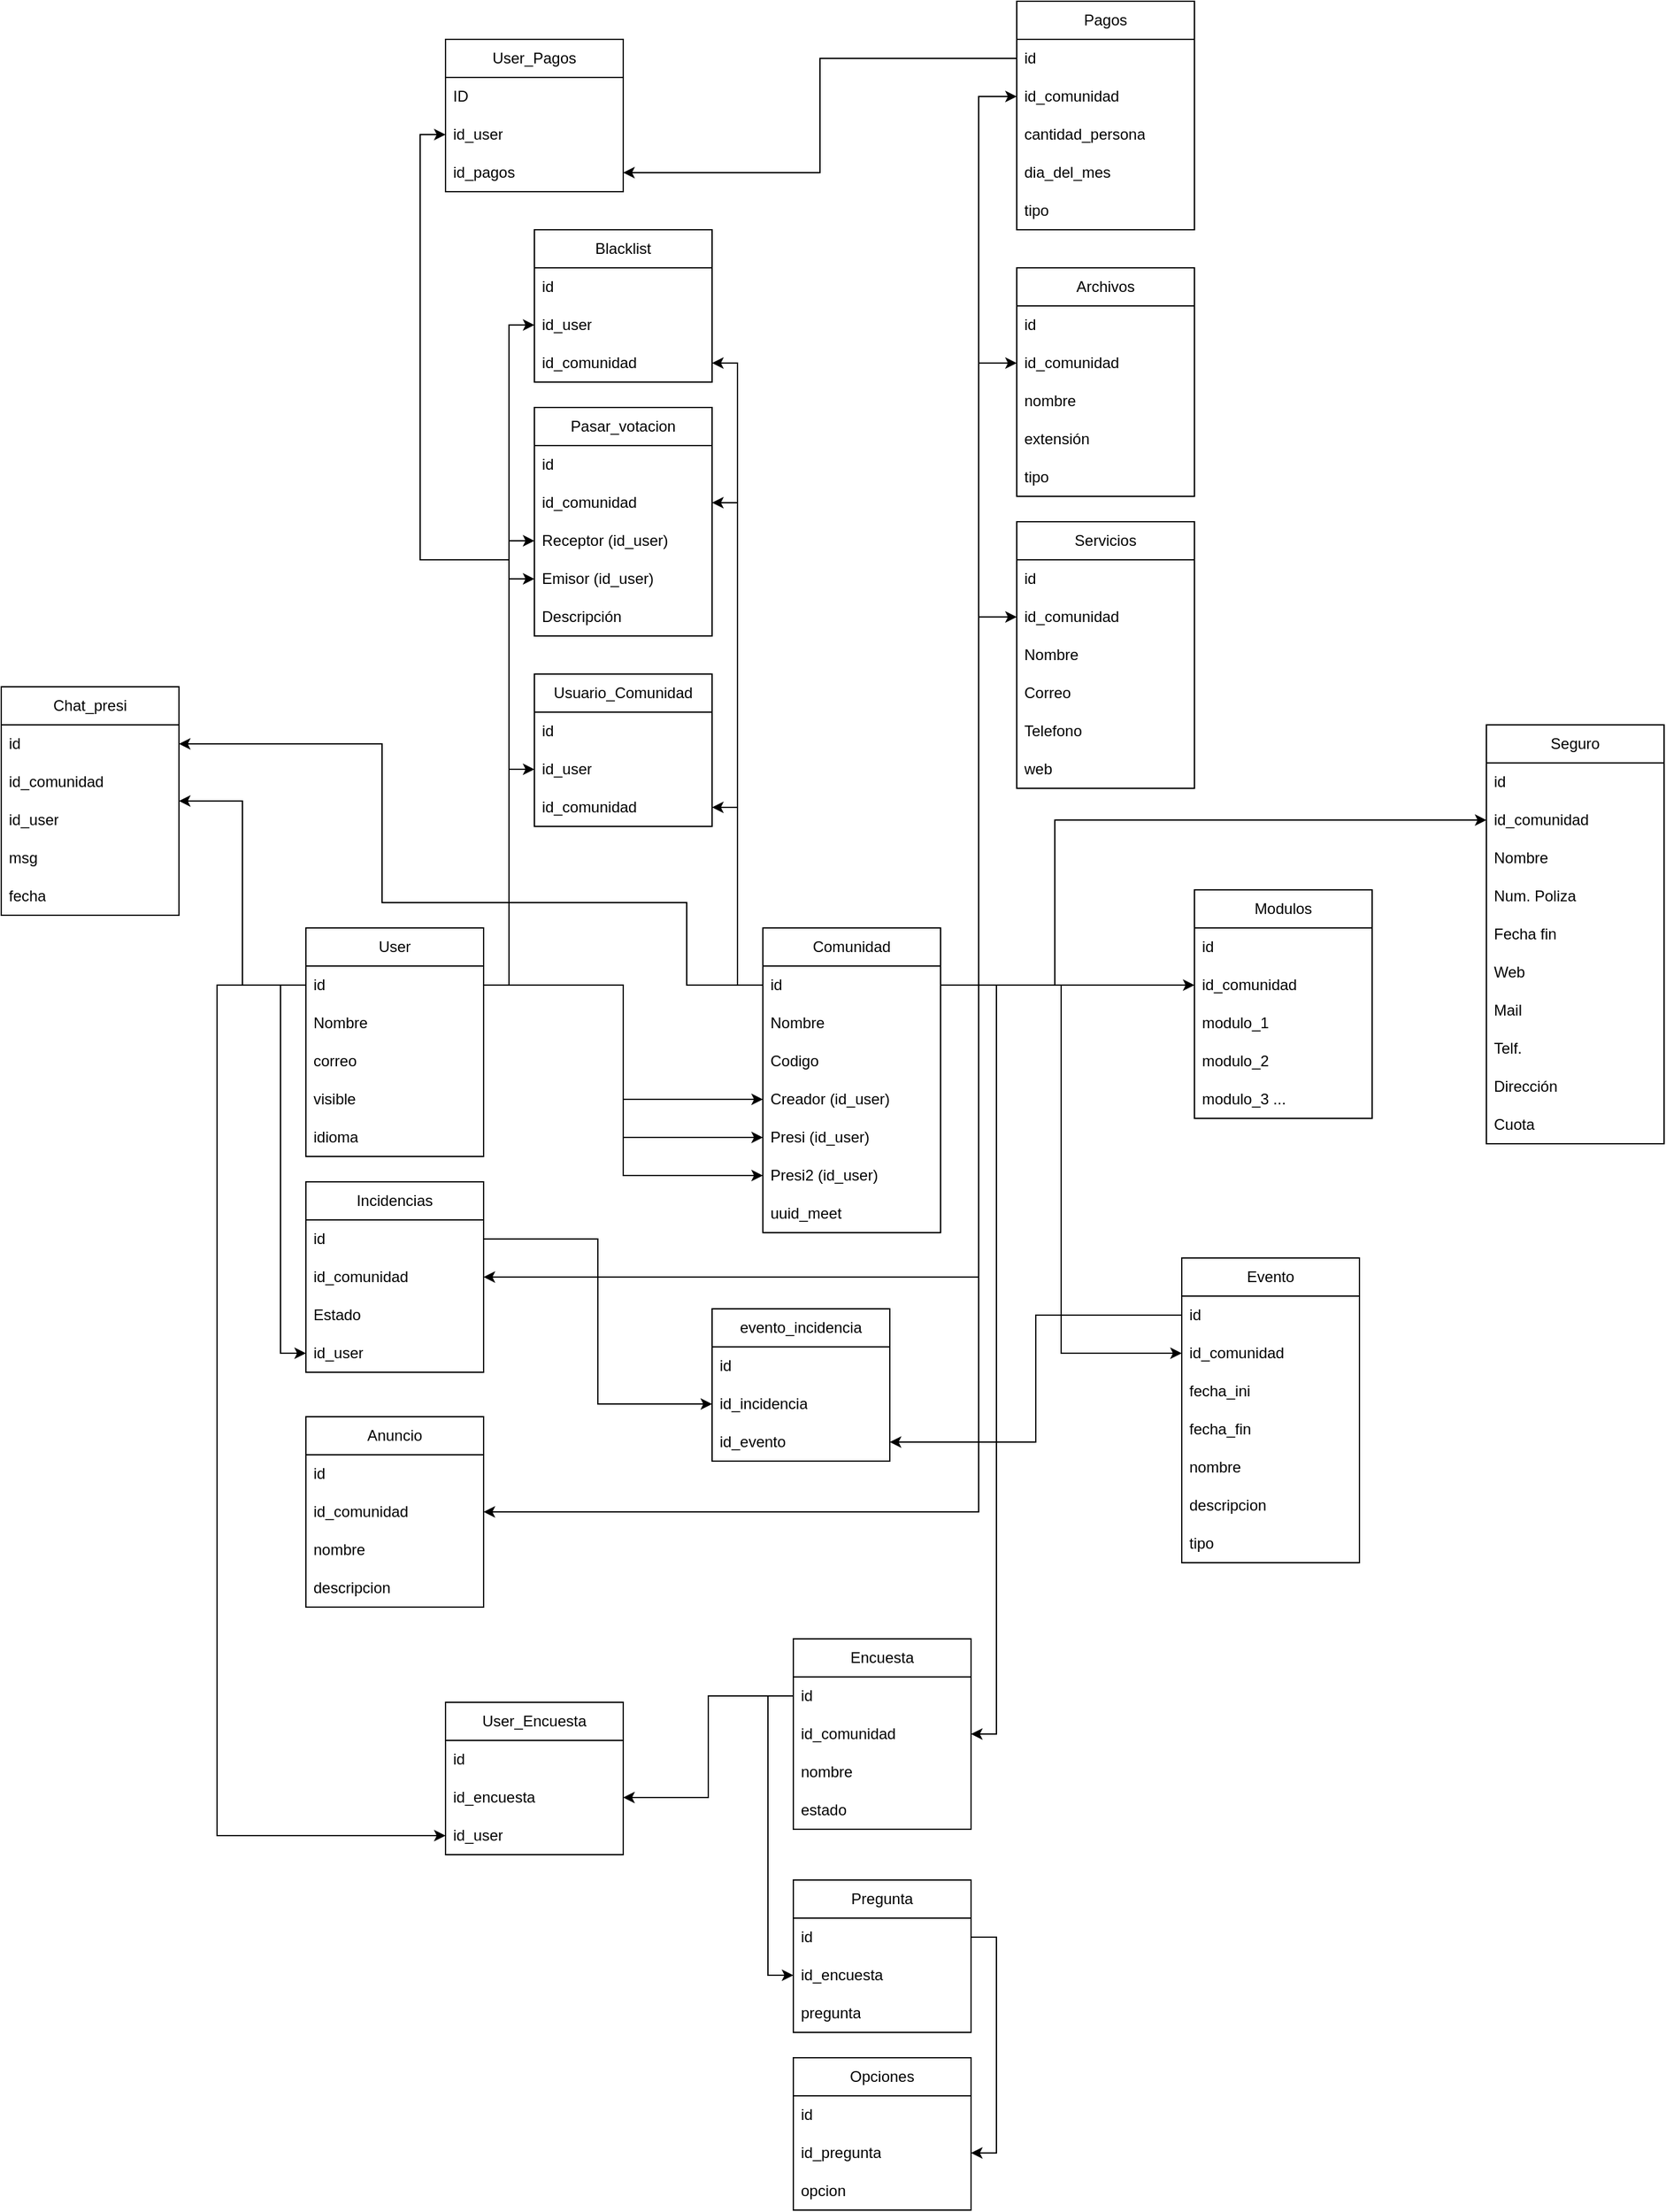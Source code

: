 <mxfile version="21.2.3" type="device">
  <diagram id="C5RBs43oDa-KdzZeNtuy" name="Page-1">
    <mxGraphModel dx="2327" dy="1999" grid="1" gridSize="10" guides="1" tooltips="1" connect="1" arrows="1" fold="1" page="1" pageScale="1" pageWidth="827" pageHeight="1169" math="0" shadow="0">
      <root>
        <mxCell id="WIyWlLk6GJQsqaUBKTNV-0" />
        <mxCell id="WIyWlLk6GJQsqaUBKTNV-1" parent="WIyWlLk6GJQsqaUBKTNV-0" />
        <mxCell id="iZ7hTvwha4zFm2u--ca9-0" value="User" style="swimlane;fontStyle=0;childLayout=stackLayout;horizontal=1;startSize=30;horizontalStack=0;resizeParent=1;resizeParentMax=0;resizeLast=0;collapsible=1;marginBottom=0;whiteSpace=wrap;html=1;" parent="WIyWlLk6GJQsqaUBKTNV-1" vertex="1">
          <mxGeometry x="30" y="80" width="140" height="180" as="geometry" />
        </mxCell>
        <mxCell id="iZ7hTvwha4zFm2u--ca9-1" value="id" style="text;strokeColor=none;fillColor=none;align=left;verticalAlign=middle;spacingLeft=4;spacingRight=4;overflow=hidden;points=[[0,0.5],[1,0.5]];portConstraint=eastwest;rotatable=0;whiteSpace=wrap;html=1;" parent="iZ7hTvwha4zFm2u--ca9-0" vertex="1">
          <mxGeometry y="30" width="140" height="30" as="geometry" />
        </mxCell>
        <mxCell id="iZ7hTvwha4zFm2u--ca9-2" value="Nombre" style="text;strokeColor=none;fillColor=none;align=left;verticalAlign=middle;spacingLeft=4;spacingRight=4;overflow=hidden;points=[[0,0.5],[1,0.5]];portConstraint=eastwest;rotatable=0;whiteSpace=wrap;html=1;" parent="iZ7hTvwha4zFm2u--ca9-0" vertex="1">
          <mxGeometry y="60" width="140" height="30" as="geometry" />
        </mxCell>
        <mxCell id="iZ7hTvwha4zFm2u--ca9-4" value="correo" style="text;strokeColor=none;fillColor=none;align=left;verticalAlign=middle;spacingLeft=4;spacingRight=4;overflow=hidden;points=[[0,0.5],[1,0.5]];portConstraint=eastwest;rotatable=0;whiteSpace=wrap;html=1;" parent="iZ7hTvwha4zFm2u--ca9-0" vertex="1">
          <mxGeometry y="90" width="140" height="30" as="geometry" />
        </mxCell>
        <mxCell id="iZ7hTvwha4zFm2u--ca9-3" value="visible" style="text;strokeColor=none;fillColor=none;align=left;verticalAlign=middle;spacingLeft=4;spacingRight=4;overflow=hidden;points=[[0,0.5],[1,0.5]];portConstraint=eastwest;rotatable=0;whiteSpace=wrap;html=1;" parent="iZ7hTvwha4zFm2u--ca9-0" vertex="1">
          <mxGeometry y="120" width="140" height="30" as="geometry" />
        </mxCell>
        <mxCell id="akq7KxtMihq_P1mPdNTm-0" value="idioma" style="text;strokeColor=none;fillColor=none;align=left;verticalAlign=middle;spacingLeft=4;spacingRight=4;overflow=hidden;points=[[0,0.5],[1,0.5]];portConstraint=eastwest;rotatable=0;whiteSpace=wrap;html=1;" parent="iZ7hTvwha4zFm2u--ca9-0" vertex="1">
          <mxGeometry y="150" width="140" height="30" as="geometry" />
        </mxCell>
        <mxCell id="iZ7hTvwha4zFm2u--ca9-5" value="Comunidad" style="swimlane;fontStyle=0;childLayout=stackLayout;horizontal=1;startSize=30;horizontalStack=0;resizeParent=1;resizeParentMax=0;resizeLast=0;collapsible=1;marginBottom=0;whiteSpace=wrap;html=1;" parent="WIyWlLk6GJQsqaUBKTNV-1" vertex="1">
          <mxGeometry x="390" y="80" width="140" height="240" as="geometry" />
        </mxCell>
        <mxCell id="iZ7hTvwha4zFm2u--ca9-6" value="id" style="text;strokeColor=none;fillColor=none;align=left;verticalAlign=middle;spacingLeft=4;spacingRight=4;overflow=hidden;points=[[0,0.5],[1,0.5]];portConstraint=eastwest;rotatable=0;whiteSpace=wrap;html=1;" parent="iZ7hTvwha4zFm2u--ca9-5" vertex="1">
          <mxGeometry y="30" width="140" height="30" as="geometry" />
        </mxCell>
        <mxCell id="iZ7hTvwha4zFm2u--ca9-7" value="Nombre" style="text;strokeColor=none;fillColor=none;align=left;verticalAlign=middle;spacingLeft=4;spacingRight=4;overflow=hidden;points=[[0,0.5],[1,0.5]];portConstraint=eastwest;rotatable=0;whiteSpace=wrap;html=1;" parent="iZ7hTvwha4zFm2u--ca9-5" vertex="1">
          <mxGeometry y="60" width="140" height="30" as="geometry" />
        </mxCell>
        <mxCell id="iZ7hTvwha4zFm2u--ca9-27" value="Codigo" style="text;strokeColor=none;fillColor=none;align=left;verticalAlign=middle;spacingLeft=4;spacingRight=4;overflow=hidden;points=[[0,0.5],[1,0.5]];portConstraint=eastwest;rotatable=0;whiteSpace=wrap;html=1;" parent="iZ7hTvwha4zFm2u--ca9-5" vertex="1">
          <mxGeometry y="90" width="140" height="30" as="geometry" />
        </mxCell>
        <mxCell id="iZ7hTvwha4zFm2u--ca9-8" value="Creador (id_user)" style="text;strokeColor=none;fillColor=none;align=left;verticalAlign=middle;spacingLeft=4;spacingRight=4;overflow=hidden;points=[[0,0.5],[1,0.5]];portConstraint=eastwest;rotatable=0;whiteSpace=wrap;html=1;" parent="iZ7hTvwha4zFm2u--ca9-5" vertex="1">
          <mxGeometry y="120" width="140" height="30" as="geometry" />
        </mxCell>
        <mxCell id="iZ7hTvwha4zFm2u--ca9-9" value="Presi (id_user)" style="text;strokeColor=none;fillColor=none;align=left;verticalAlign=middle;spacingLeft=4;spacingRight=4;overflow=hidden;points=[[0,0.5],[1,0.5]];portConstraint=eastwest;rotatable=0;whiteSpace=wrap;html=1;" parent="iZ7hTvwha4zFm2u--ca9-5" vertex="1">
          <mxGeometry y="150" width="140" height="30" as="geometry" />
        </mxCell>
        <mxCell id="iZ7hTvwha4zFm2u--ca9-10" value="Presi2 (id_user)" style="text;strokeColor=none;fillColor=none;align=left;verticalAlign=middle;spacingLeft=4;spacingRight=4;overflow=hidden;points=[[0,0.5],[1,0.5]];portConstraint=eastwest;rotatable=0;whiteSpace=wrap;html=1;" parent="iZ7hTvwha4zFm2u--ca9-5" vertex="1">
          <mxGeometry y="180" width="140" height="30" as="geometry" />
        </mxCell>
        <mxCell id="iZ7hTvwha4zFm2u--ca9-62" value="uuid_meet" style="text;strokeColor=none;fillColor=none;align=left;verticalAlign=middle;spacingLeft=4;spacingRight=4;overflow=hidden;points=[[0,0.5],[1,0.5]];portConstraint=eastwest;rotatable=0;whiteSpace=wrap;html=1;" parent="iZ7hTvwha4zFm2u--ca9-5" vertex="1">
          <mxGeometry y="210" width="140" height="30" as="geometry" />
        </mxCell>
        <mxCell id="iZ7hTvwha4zFm2u--ca9-11" style="edgeStyle=orthogonalEdgeStyle;rounded=0;orthogonalLoop=1;jettySize=auto;html=1;entryX=0;entryY=0.5;entryDx=0;entryDy=0;" parent="WIyWlLk6GJQsqaUBKTNV-1" source="iZ7hTvwha4zFm2u--ca9-1" target="iZ7hTvwha4zFm2u--ca9-8" edge="1">
          <mxGeometry relative="1" as="geometry" />
        </mxCell>
        <mxCell id="iZ7hTvwha4zFm2u--ca9-12" style="edgeStyle=orthogonalEdgeStyle;rounded=0;orthogonalLoop=1;jettySize=auto;html=1;" parent="WIyWlLk6GJQsqaUBKTNV-1" source="iZ7hTvwha4zFm2u--ca9-1" target="iZ7hTvwha4zFm2u--ca9-9" edge="1">
          <mxGeometry relative="1" as="geometry" />
        </mxCell>
        <mxCell id="iZ7hTvwha4zFm2u--ca9-13" style="edgeStyle=orthogonalEdgeStyle;rounded=0;orthogonalLoop=1;jettySize=auto;html=1;entryX=0;entryY=0.5;entryDx=0;entryDy=0;" parent="WIyWlLk6GJQsqaUBKTNV-1" source="iZ7hTvwha4zFm2u--ca9-1" target="iZ7hTvwha4zFm2u--ca9-10" edge="1">
          <mxGeometry relative="1" as="geometry" />
        </mxCell>
        <mxCell id="iZ7hTvwha4zFm2u--ca9-14" value="Modulos" style="swimlane;fontStyle=0;childLayout=stackLayout;horizontal=1;startSize=30;horizontalStack=0;resizeParent=1;resizeParentMax=0;resizeLast=0;collapsible=1;marginBottom=0;whiteSpace=wrap;html=1;" parent="WIyWlLk6GJQsqaUBKTNV-1" vertex="1">
          <mxGeometry x="730" y="50" width="140" height="180" as="geometry" />
        </mxCell>
        <mxCell id="iZ7hTvwha4zFm2u--ca9-15" value="id" style="text;strokeColor=none;fillColor=none;align=left;verticalAlign=middle;spacingLeft=4;spacingRight=4;overflow=hidden;points=[[0,0.5],[1,0.5]];portConstraint=eastwest;rotatable=0;whiteSpace=wrap;html=1;" parent="iZ7hTvwha4zFm2u--ca9-14" vertex="1">
          <mxGeometry y="30" width="140" height="30" as="geometry" />
        </mxCell>
        <mxCell id="iZ7hTvwha4zFm2u--ca9-16" value="id_comunidad" style="text;strokeColor=none;fillColor=none;align=left;verticalAlign=middle;spacingLeft=4;spacingRight=4;overflow=hidden;points=[[0,0.5],[1,0.5]];portConstraint=eastwest;rotatable=0;whiteSpace=wrap;html=1;" parent="iZ7hTvwha4zFm2u--ca9-14" vertex="1">
          <mxGeometry y="60" width="140" height="30" as="geometry" />
        </mxCell>
        <mxCell id="iZ7hTvwha4zFm2u--ca9-17" value="modulo_1" style="text;strokeColor=none;fillColor=none;align=left;verticalAlign=middle;spacingLeft=4;spacingRight=4;overflow=hidden;points=[[0,0.5],[1,0.5]];portConstraint=eastwest;rotatable=0;whiteSpace=wrap;html=1;" parent="iZ7hTvwha4zFm2u--ca9-14" vertex="1">
          <mxGeometry y="90" width="140" height="30" as="geometry" />
        </mxCell>
        <mxCell id="iZ7hTvwha4zFm2u--ca9-18" value="modulo_2" style="text;strokeColor=none;fillColor=none;align=left;verticalAlign=middle;spacingLeft=4;spacingRight=4;overflow=hidden;points=[[0,0.5],[1,0.5]];portConstraint=eastwest;rotatable=0;whiteSpace=wrap;html=1;" parent="iZ7hTvwha4zFm2u--ca9-14" vertex="1">
          <mxGeometry y="120" width="140" height="30" as="geometry" />
        </mxCell>
        <mxCell id="iZ7hTvwha4zFm2u--ca9-19" value="modulo_3 ..." style="text;strokeColor=none;fillColor=none;align=left;verticalAlign=middle;spacingLeft=4;spacingRight=4;overflow=hidden;points=[[0,0.5],[1,0.5]];portConstraint=eastwest;rotatable=0;whiteSpace=wrap;html=1;" parent="iZ7hTvwha4zFm2u--ca9-14" vertex="1">
          <mxGeometry y="150" width="140" height="30" as="geometry" />
        </mxCell>
        <mxCell id="iZ7hTvwha4zFm2u--ca9-21" value="Usuario_Comunidad" style="swimlane;fontStyle=0;childLayout=stackLayout;horizontal=1;startSize=30;horizontalStack=0;resizeParent=1;resizeParentMax=0;resizeLast=0;collapsible=1;marginBottom=0;whiteSpace=wrap;html=1;" parent="WIyWlLk6GJQsqaUBKTNV-1" vertex="1">
          <mxGeometry x="210" y="-120" width="140" height="120" as="geometry" />
        </mxCell>
        <mxCell id="iZ7hTvwha4zFm2u--ca9-22" value="id" style="text;strokeColor=none;fillColor=none;align=left;verticalAlign=middle;spacingLeft=4;spacingRight=4;overflow=hidden;points=[[0,0.5],[1,0.5]];portConstraint=eastwest;rotatable=0;whiteSpace=wrap;html=1;" parent="iZ7hTvwha4zFm2u--ca9-21" vertex="1">
          <mxGeometry y="30" width="140" height="30" as="geometry" />
        </mxCell>
        <mxCell id="iZ7hTvwha4zFm2u--ca9-23" value="id_user" style="text;strokeColor=none;fillColor=none;align=left;verticalAlign=middle;spacingLeft=4;spacingRight=4;overflow=hidden;points=[[0,0.5],[1,0.5]];portConstraint=eastwest;rotatable=0;whiteSpace=wrap;html=1;" parent="iZ7hTvwha4zFm2u--ca9-21" vertex="1">
          <mxGeometry y="60" width="140" height="30" as="geometry" />
        </mxCell>
        <mxCell id="iZ7hTvwha4zFm2u--ca9-24" value="id_comunidad" style="text;strokeColor=none;fillColor=none;align=left;verticalAlign=middle;spacingLeft=4;spacingRight=4;overflow=hidden;points=[[0,0.5],[1,0.5]];portConstraint=eastwest;rotatable=0;whiteSpace=wrap;html=1;" parent="iZ7hTvwha4zFm2u--ca9-21" vertex="1">
          <mxGeometry y="90" width="140" height="30" as="geometry" />
        </mxCell>
        <mxCell id="iZ7hTvwha4zFm2u--ca9-25" style="edgeStyle=orthogonalEdgeStyle;rounded=0;orthogonalLoop=1;jettySize=auto;html=1;entryX=0;entryY=0.5;entryDx=0;entryDy=0;" parent="WIyWlLk6GJQsqaUBKTNV-1" source="iZ7hTvwha4zFm2u--ca9-1" target="iZ7hTvwha4zFm2u--ca9-23" edge="1">
          <mxGeometry relative="1" as="geometry" />
        </mxCell>
        <mxCell id="iZ7hTvwha4zFm2u--ca9-26" style="edgeStyle=orthogonalEdgeStyle;rounded=0;orthogonalLoop=1;jettySize=auto;html=1;" parent="WIyWlLk6GJQsqaUBKTNV-1" source="iZ7hTvwha4zFm2u--ca9-6" target="iZ7hTvwha4zFm2u--ca9-24" edge="1">
          <mxGeometry relative="1" as="geometry" />
        </mxCell>
        <mxCell id="iZ7hTvwha4zFm2u--ca9-28" value="Incidencias" style="swimlane;fontStyle=0;childLayout=stackLayout;horizontal=1;startSize=30;horizontalStack=0;resizeParent=1;resizeParentMax=0;resizeLast=0;collapsible=1;marginBottom=0;whiteSpace=wrap;html=1;" parent="WIyWlLk6GJQsqaUBKTNV-1" vertex="1">
          <mxGeometry x="30" y="280" width="140" height="150" as="geometry" />
        </mxCell>
        <mxCell id="iZ7hTvwha4zFm2u--ca9-29" value="id" style="text;strokeColor=none;fillColor=none;align=left;verticalAlign=middle;spacingLeft=4;spacingRight=4;overflow=hidden;points=[[0,0.5],[1,0.5]];portConstraint=eastwest;rotatable=0;whiteSpace=wrap;html=1;" parent="iZ7hTvwha4zFm2u--ca9-28" vertex="1">
          <mxGeometry y="30" width="140" height="30" as="geometry" />
        </mxCell>
        <mxCell id="iZ7hTvwha4zFm2u--ca9-30" value="id_comunidad" style="text;strokeColor=none;fillColor=none;align=left;verticalAlign=middle;spacingLeft=4;spacingRight=4;overflow=hidden;points=[[0,0.5],[1,0.5]];portConstraint=eastwest;rotatable=0;whiteSpace=wrap;html=1;" parent="iZ7hTvwha4zFm2u--ca9-28" vertex="1">
          <mxGeometry y="60" width="140" height="30" as="geometry" />
        </mxCell>
        <mxCell id="iZ7hTvwha4zFm2u--ca9-31" value="Estado" style="text;strokeColor=none;fillColor=none;align=left;verticalAlign=middle;spacingLeft=4;spacingRight=4;overflow=hidden;points=[[0,0.5],[1,0.5]];portConstraint=eastwest;rotatable=0;whiteSpace=wrap;html=1;" parent="iZ7hTvwha4zFm2u--ca9-28" vertex="1">
          <mxGeometry y="90" width="140" height="30" as="geometry" />
        </mxCell>
        <mxCell id="iZ7hTvwha4zFm2u--ca9-32" value="id_user" style="text;strokeColor=none;fillColor=none;align=left;verticalAlign=middle;spacingLeft=4;spacingRight=4;overflow=hidden;points=[[0,0.5],[1,0.5]];portConstraint=eastwest;rotatable=0;whiteSpace=wrap;html=1;" parent="iZ7hTvwha4zFm2u--ca9-28" vertex="1">
          <mxGeometry y="120" width="140" height="30" as="geometry" />
        </mxCell>
        <mxCell id="iZ7hTvwha4zFm2u--ca9-33" style="edgeStyle=orthogonalEdgeStyle;rounded=0;orthogonalLoop=1;jettySize=auto;html=1;entryX=1;entryY=0.5;entryDx=0;entryDy=0;" parent="WIyWlLk6GJQsqaUBKTNV-1" source="iZ7hTvwha4zFm2u--ca9-6" target="iZ7hTvwha4zFm2u--ca9-30" edge="1">
          <mxGeometry relative="1" as="geometry">
            <Array as="points">
              <mxPoint x="560" y="125" />
              <mxPoint x="560" y="355" />
            </Array>
          </mxGeometry>
        </mxCell>
        <mxCell id="iZ7hTvwha4zFm2u--ca9-35" style="edgeStyle=orthogonalEdgeStyle;rounded=0;orthogonalLoop=1;jettySize=auto;html=1;entryX=0;entryY=0.5;entryDx=0;entryDy=0;" parent="WIyWlLk6GJQsqaUBKTNV-1" source="iZ7hTvwha4zFm2u--ca9-1" target="iZ7hTvwha4zFm2u--ca9-32" edge="1">
          <mxGeometry relative="1" as="geometry" />
        </mxCell>
        <mxCell id="iZ7hTvwha4zFm2u--ca9-36" value="Anuncio" style="swimlane;fontStyle=0;childLayout=stackLayout;horizontal=1;startSize=30;horizontalStack=0;resizeParent=1;resizeParentMax=0;resizeLast=0;collapsible=1;marginBottom=0;whiteSpace=wrap;html=1;" parent="WIyWlLk6GJQsqaUBKTNV-1" vertex="1">
          <mxGeometry x="30" y="465" width="140" height="150" as="geometry" />
        </mxCell>
        <mxCell id="iZ7hTvwha4zFm2u--ca9-37" value="id" style="text;strokeColor=none;fillColor=none;align=left;verticalAlign=middle;spacingLeft=4;spacingRight=4;overflow=hidden;points=[[0,0.5],[1,0.5]];portConstraint=eastwest;rotatable=0;whiteSpace=wrap;html=1;" parent="iZ7hTvwha4zFm2u--ca9-36" vertex="1">
          <mxGeometry y="30" width="140" height="30" as="geometry" />
        </mxCell>
        <mxCell id="iZ7hTvwha4zFm2u--ca9-38" value="id_comunidad" style="text;strokeColor=none;fillColor=none;align=left;verticalAlign=middle;spacingLeft=4;spacingRight=4;overflow=hidden;points=[[0,0.5],[1,0.5]];portConstraint=eastwest;rotatable=0;whiteSpace=wrap;html=1;" parent="iZ7hTvwha4zFm2u--ca9-36" vertex="1">
          <mxGeometry y="60" width="140" height="30" as="geometry" />
        </mxCell>
        <mxCell id="iZ7hTvwha4zFm2u--ca9-39" value="nombre" style="text;strokeColor=none;fillColor=none;align=left;verticalAlign=middle;spacingLeft=4;spacingRight=4;overflow=hidden;points=[[0,0.5],[1,0.5]];portConstraint=eastwest;rotatable=0;whiteSpace=wrap;html=1;" parent="iZ7hTvwha4zFm2u--ca9-36" vertex="1">
          <mxGeometry y="90" width="140" height="30" as="geometry" />
        </mxCell>
        <mxCell id="iZ7hTvwha4zFm2u--ca9-40" value="descripcion" style="text;strokeColor=none;fillColor=none;align=left;verticalAlign=middle;spacingLeft=4;spacingRight=4;overflow=hidden;points=[[0,0.5],[1,0.5]];portConstraint=eastwest;rotatable=0;whiteSpace=wrap;html=1;" parent="iZ7hTvwha4zFm2u--ca9-36" vertex="1">
          <mxGeometry y="120" width="140" height="30" as="geometry" />
        </mxCell>
        <mxCell id="iZ7hTvwha4zFm2u--ca9-41" style="edgeStyle=orthogonalEdgeStyle;rounded=0;orthogonalLoop=1;jettySize=auto;html=1;entryX=1;entryY=0.5;entryDx=0;entryDy=0;" parent="WIyWlLk6GJQsqaUBKTNV-1" source="iZ7hTvwha4zFm2u--ca9-6" target="iZ7hTvwha4zFm2u--ca9-38" edge="1">
          <mxGeometry relative="1" as="geometry">
            <Array as="points">
              <mxPoint x="560" y="125" />
              <mxPoint x="560" y="540" />
            </Array>
          </mxGeometry>
        </mxCell>
        <mxCell id="iZ7hTvwha4zFm2u--ca9-42" value="Evento" style="swimlane;fontStyle=0;childLayout=stackLayout;horizontal=1;startSize=30;horizontalStack=0;resizeParent=1;resizeParentMax=0;resizeLast=0;collapsible=1;marginBottom=0;whiteSpace=wrap;html=1;" parent="WIyWlLk6GJQsqaUBKTNV-1" vertex="1">
          <mxGeometry x="720" y="340" width="140" height="240" as="geometry" />
        </mxCell>
        <mxCell id="iZ7hTvwha4zFm2u--ca9-43" value="id" style="text;strokeColor=none;fillColor=none;align=left;verticalAlign=middle;spacingLeft=4;spacingRight=4;overflow=hidden;points=[[0,0.5],[1,0.5]];portConstraint=eastwest;rotatable=0;whiteSpace=wrap;html=1;" parent="iZ7hTvwha4zFm2u--ca9-42" vertex="1">
          <mxGeometry y="30" width="140" height="30" as="geometry" />
        </mxCell>
        <mxCell id="iZ7hTvwha4zFm2u--ca9-44" value="id_comunidad" style="text;strokeColor=none;fillColor=none;align=left;verticalAlign=middle;spacingLeft=4;spacingRight=4;overflow=hidden;points=[[0,0.5],[1,0.5]];portConstraint=eastwest;rotatable=0;whiteSpace=wrap;html=1;" parent="iZ7hTvwha4zFm2u--ca9-42" vertex="1">
          <mxGeometry y="60" width="140" height="30" as="geometry" />
        </mxCell>
        <mxCell id="iZ7hTvwha4zFm2u--ca9-45" value="fecha_ini" style="text;strokeColor=none;fillColor=none;align=left;verticalAlign=middle;spacingLeft=4;spacingRight=4;overflow=hidden;points=[[0,0.5],[1,0.5]];portConstraint=eastwest;rotatable=0;whiteSpace=wrap;html=1;" parent="iZ7hTvwha4zFm2u--ca9-42" vertex="1">
          <mxGeometry y="90" width="140" height="30" as="geometry" />
        </mxCell>
        <mxCell id="iZ7hTvwha4zFm2u--ca9-46" value="fecha_fin" style="text;strokeColor=none;fillColor=none;align=left;verticalAlign=middle;spacingLeft=4;spacingRight=4;overflow=hidden;points=[[0,0.5],[1,0.5]];portConstraint=eastwest;rotatable=0;whiteSpace=wrap;html=1;" parent="iZ7hTvwha4zFm2u--ca9-42" vertex="1">
          <mxGeometry y="120" width="140" height="30" as="geometry" />
        </mxCell>
        <mxCell id="iZ7hTvwha4zFm2u--ca9-47" value="nombre" style="text;strokeColor=none;fillColor=none;align=left;verticalAlign=middle;spacingLeft=4;spacingRight=4;overflow=hidden;points=[[0,0.5],[1,0.5]];portConstraint=eastwest;rotatable=0;whiteSpace=wrap;html=1;" parent="iZ7hTvwha4zFm2u--ca9-42" vertex="1">
          <mxGeometry y="150" width="140" height="30" as="geometry" />
        </mxCell>
        <mxCell id="iZ7hTvwha4zFm2u--ca9-48" value="descripcion" style="text;strokeColor=none;fillColor=none;align=left;verticalAlign=middle;spacingLeft=4;spacingRight=4;overflow=hidden;points=[[0,0.5],[1,0.5]];portConstraint=eastwest;rotatable=0;whiteSpace=wrap;html=1;" parent="iZ7hTvwha4zFm2u--ca9-42" vertex="1">
          <mxGeometry y="180" width="140" height="30" as="geometry" />
        </mxCell>
        <mxCell id="iZ7hTvwha4zFm2u--ca9-49" value="tipo" style="text;strokeColor=none;fillColor=none;align=left;verticalAlign=middle;spacingLeft=4;spacingRight=4;overflow=hidden;points=[[0,0.5],[1,0.5]];portConstraint=eastwest;rotatable=0;whiteSpace=wrap;html=1;" parent="iZ7hTvwha4zFm2u--ca9-42" vertex="1">
          <mxGeometry y="210" width="140" height="30" as="geometry" />
        </mxCell>
        <mxCell id="iZ7hTvwha4zFm2u--ca9-50" value="evento_incidencia" style="swimlane;fontStyle=0;childLayout=stackLayout;horizontal=1;startSize=30;horizontalStack=0;resizeParent=1;resizeParentMax=0;resizeLast=0;collapsible=1;marginBottom=0;whiteSpace=wrap;html=1;" parent="WIyWlLk6GJQsqaUBKTNV-1" vertex="1">
          <mxGeometry x="350" y="380" width="140" height="120" as="geometry" />
        </mxCell>
        <mxCell id="iZ7hTvwha4zFm2u--ca9-51" value="id" style="text;strokeColor=none;fillColor=none;align=left;verticalAlign=middle;spacingLeft=4;spacingRight=4;overflow=hidden;points=[[0,0.5],[1,0.5]];portConstraint=eastwest;rotatable=0;whiteSpace=wrap;html=1;" parent="iZ7hTvwha4zFm2u--ca9-50" vertex="1">
          <mxGeometry y="30" width="140" height="30" as="geometry" />
        </mxCell>
        <mxCell id="iZ7hTvwha4zFm2u--ca9-52" value="id_incidencia" style="text;strokeColor=none;fillColor=none;align=left;verticalAlign=middle;spacingLeft=4;spacingRight=4;overflow=hidden;points=[[0,0.5],[1,0.5]];portConstraint=eastwest;rotatable=0;whiteSpace=wrap;html=1;" parent="iZ7hTvwha4zFm2u--ca9-50" vertex="1">
          <mxGeometry y="60" width="140" height="30" as="geometry" />
        </mxCell>
        <mxCell id="iZ7hTvwha4zFm2u--ca9-53" value="id_evento" style="text;strokeColor=none;fillColor=none;align=left;verticalAlign=middle;spacingLeft=4;spacingRight=4;overflow=hidden;points=[[0,0.5],[1,0.5]];portConstraint=eastwest;rotatable=0;whiteSpace=wrap;html=1;" parent="iZ7hTvwha4zFm2u--ca9-50" vertex="1">
          <mxGeometry y="90" width="140" height="30" as="geometry" />
        </mxCell>
        <mxCell id="iZ7hTvwha4zFm2u--ca9-54" style="edgeStyle=orthogonalEdgeStyle;rounded=0;orthogonalLoop=1;jettySize=auto;html=1;entryX=1;entryY=0.5;entryDx=0;entryDy=0;" parent="WIyWlLk6GJQsqaUBKTNV-1" source="iZ7hTvwha4zFm2u--ca9-43" target="iZ7hTvwha4zFm2u--ca9-53" edge="1">
          <mxGeometry relative="1" as="geometry" />
        </mxCell>
        <mxCell id="iZ7hTvwha4zFm2u--ca9-55" style="edgeStyle=orthogonalEdgeStyle;rounded=0;orthogonalLoop=1;jettySize=auto;html=1;entryX=0;entryY=0.5;entryDx=0;entryDy=0;" parent="WIyWlLk6GJQsqaUBKTNV-1" source="iZ7hTvwha4zFm2u--ca9-29" target="iZ7hTvwha4zFm2u--ca9-52" edge="1">
          <mxGeometry relative="1" as="geometry" />
        </mxCell>
        <mxCell id="iZ7hTvwha4zFm2u--ca9-56" style="edgeStyle=orthogonalEdgeStyle;rounded=0;orthogonalLoop=1;jettySize=auto;html=1;entryX=0;entryY=0.5;entryDx=0;entryDy=0;" parent="WIyWlLk6GJQsqaUBKTNV-1" source="iZ7hTvwha4zFm2u--ca9-6" target="iZ7hTvwha4zFm2u--ca9-44" edge="1">
          <mxGeometry relative="1" as="geometry">
            <Array as="points">
              <mxPoint x="625" y="125" />
              <mxPoint x="625" y="415" />
            </Array>
          </mxGeometry>
        </mxCell>
        <mxCell id="iZ7hTvwha4zFm2u--ca9-57" style="edgeStyle=orthogonalEdgeStyle;rounded=0;orthogonalLoop=1;jettySize=auto;html=1;entryX=0;entryY=0.5;entryDx=0;entryDy=0;" parent="WIyWlLk6GJQsqaUBKTNV-1" source="iZ7hTvwha4zFm2u--ca9-6" target="iZ7hTvwha4zFm2u--ca9-16" edge="1">
          <mxGeometry relative="1" as="geometry" />
        </mxCell>
        <mxCell id="iZ7hTvwha4zFm2u--ca9-58" value="Encuesta" style="swimlane;fontStyle=0;childLayout=stackLayout;horizontal=1;startSize=30;horizontalStack=0;resizeParent=1;resizeParentMax=0;resizeLast=0;collapsible=1;marginBottom=0;whiteSpace=wrap;html=1;" parent="WIyWlLk6GJQsqaUBKTNV-1" vertex="1">
          <mxGeometry x="414" y="640" width="140" height="150" as="geometry" />
        </mxCell>
        <mxCell id="iZ7hTvwha4zFm2u--ca9-59" value="id" style="text;strokeColor=none;fillColor=none;align=left;verticalAlign=middle;spacingLeft=4;spacingRight=4;overflow=hidden;points=[[0,0.5],[1,0.5]];portConstraint=eastwest;rotatable=0;whiteSpace=wrap;html=1;" parent="iZ7hTvwha4zFm2u--ca9-58" vertex="1">
          <mxGeometry y="30" width="140" height="30" as="geometry" />
        </mxCell>
        <mxCell id="iZ7hTvwha4zFm2u--ca9-60" value="id_comunidad" style="text;strokeColor=none;fillColor=none;align=left;verticalAlign=middle;spacingLeft=4;spacingRight=4;overflow=hidden;points=[[0,0.5],[1,0.5]];portConstraint=eastwest;rotatable=0;whiteSpace=wrap;html=1;" parent="iZ7hTvwha4zFm2u--ca9-58" vertex="1">
          <mxGeometry y="60" width="140" height="30" as="geometry" />
        </mxCell>
        <mxCell id="iZ7hTvwha4zFm2u--ca9-61" value="nombre" style="text;strokeColor=none;fillColor=none;align=left;verticalAlign=middle;spacingLeft=4;spacingRight=4;overflow=hidden;points=[[0,0.5],[1,0.5]];portConstraint=eastwest;rotatable=0;whiteSpace=wrap;html=1;" parent="iZ7hTvwha4zFm2u--ca9-58" vertex="1">
          <mxGeometry y="90" width="140" height="30" as="geometry" />
        </mxCell>
        <mxCell id="iZ7hTvwha4zFm2u--ca9-63" value="estado" style="text;strokeColor=none;fillColor=none;align=left;verticalAlign=middle;spacingLeft=4;spacingRight=4;overflow=hidden;points=[[0,0.5],[1,0.5]];portConstraint=eastwest;rotatable=0;whiteSpace=wrap;html=1;" parent="iZ7hTvwha4zFm2u--ca9-58" vertex="1">
          <mxGeometry y="120" width="140" height="30" as="geometry" />
        </mxCell>
        <mxCell id="iZ7hTvwha4zFm2u--ca9-64" value="Pregunta" style="swimlane;fontStyle=0;childLayout=stackLayout;horizontal=1;startSize=30;horizontalStack=0;resizeParent=1;resizeParentMax=0;resizeLast=0;collapsible=1;marginBottom=0;whiteSpace=wrap;html=1;" parent="WIyWlLk6GJQsqaUBKTNV-1" vertex="1">
          <mxGeometry x="414" y="830" width="140" height="120" as="geometry" />
        </mxCell>
        <mxCell id="iZ7hTvwha4zFm2u--ca9-65" value="id" style="text;strokeColor=none;fillColor=none;align=left;verticalAlign=middle;spacingLeft=4;spacingRight=4;overflow=hidden;points=[[0,0.5],[1,0.5]];portConstraint=eastwest;rotatable=0;whiteSpace=wrap;html=1;" parent="iZ7hTvwha4zFm2u--ca9-64" vertex="1">
          <mxGeometry y="30" width="140" height="30" as="geometry" />
        </mxCell>
        <mxCell id="iZ7hTvwha4zFm2u--ca9-66" value="id_encuesta" style="text;strokeColor=none;fillColor=none;align=left;verticalAlign=middle;spacingLeft=4;spacingRight=4;overflow=hidden;points=[[0,0.5],[1,0.5]];portConstraint=eastwest;rotatable=0;whiteSpace=wrap;html=1;" parent="iZ7hTvwha4zFm2u--ca9-64" vertex="1">
          <mxGeometry y="60" width="140" height="30" as="geometry" />
        </mxCell>
        <mxCell id="iZ7hTvwha4zFm2u--ca9-67" value="pregunta" style="text;strokeColor=none;fillColor=none;align=left;verticalAlign=middle;spacingLeft=4;spacingRight=4;overflow=hidden;points=[[0,0.5],[1,0.5]];portConstraint=eastwest;rotatable=0;whiteSpace=wrap;html=1;" parent="iZ7hTvwha4zFm2u--ca9-64" vertex="1">
          <mxGeometry y="90" width="140" height="30" as="geometry" />
        </mxCell>
        <mxCell id="iZ7hTvwha4zFm2u--ca9-68" style="edgeStyle=orthogonalEdgeStyle;rounded=0;orthogonalLoop=1;jettySize=auto;html=1;entryX=0;entryY=0.5;entryDx=0;entryDy=0;" parent="WIyWlLk6GJQsqaUBKTNV-1" source="iZ7hTvwha4zFm2u--ca9-59" target="iZ7hTvwha4zFm2u--ca9-66" edge="1">
          <mxGeometry relative="1" as="geometry" />
        </mxCell>
        <mxCell id="iZ7hTvwha4zFm2u--ca9-69" value="Opciones" style="swimlane;fontStyle=0;childLayout=stackLayout;horizontal=1;startSize=30;horizontalStack=0;resizeParent=1;resizeParentMax=0;resizeLast=0;collapsible=1;marginBottom=0;whiteSpace=wrap;html=1;" parent="WIyWlLk6GJQsqaUBKTNV-1" vertex="1">
          <mxGeometry x="414" y="970" width="140" height="120" as="geometry" />
        </mxCell>
        <mxCell id="iZ7hTvwha4zFm2u--ca9-70" value="id" style="text;strokeColor=none;fillColor=none;align=left;verticalAlign=middle;spacingLeft=4;spacingRight=4;overflow=hidden;points=[[0,0.5],[1,0.5]];portConstraint=eastwest;rotatable=0;whiteSpace=wrap;html=1;" parent="iZ7hTvwha4zFm2u--ca9-69" vertex="1">
          <mxGeometry y="30" width="140" height="30" as="geometry" />
        </mxCell>
        <mxCell id="iZ7hTvwha4zFm2u--ca9-72" value="id_pregunta" style="text;strokeColor=none;fillColor=none;align=left;verticalAlign=middle;spacingLeft=4;spacingRight=4;overflow=hidden;points=[[0,0.5],[1,0.5]];portConstraint=eastwest;rotatable=0;whiteSpace=wrap;html=1;" parent="iZ7hTvwha4zFm2u--ca9-69" vertex="1">
          <mxGeometry y="60" width="140" height="30" as="geometry" />
        </mxCell>
        <mxCell id="iZ7hTvwha4zFm2u--ca9-71" value="opcion" style="text;strokeColor=none;fillColor=none;align=left;verticalAlign=middle;spacingLeft=4;spacingRight=4;overflow=hidden;points=[[0,0.5],[1,0.5]];portConstraint=eastwest;rotatable=0;whiteSpace=wrap;html=1;" parent="iZ7hTvwha4zFm2u--ca9-69" vertex="1">
          <mxGeometry y="90" width="140" height="30" as="geometry" />
        </mxCell>
        <mxCell id="iZ7hTvwha4zFm2u--ca9-73" style="edgeStyle=orthogonalEdgeStyle;rounded=0;orthogonalLoop=1;jettySize=auto;html=1;entryX=1;entryY=0.5;entryDx=0;entryDy=0;" parent="WIyWlLk6GJQsqaUBKTNV-1" source="iZ7hTvwha4zFm2u--ca9-65" target="iZ7hTvwha4zFm2u--ca9-72" edge="1">
          <mxGeometry relative="1" as="geometry">
            <Array as="points">
              <mxPoint x="574" y="875" />
              <mxPoint x="574" y="1045" />
            </Array>
          </mxGeometry>
        </mxCell>
        <mxCell id="iZ7hTvwha4zFm2u--ca9-74" value="User_Encuesta" style="swimlane;fontStyle=0;childLayout=stackLayout;horizontal=1;startSize=30;horizontalStack=0;resizeParent=1;resizeParentMax=0;resizeLast=0;collapsible=1;marginBottom=0;whiteSpace=wrap;html=1;" parent="WIyWlLk6GJQsqaUBKTNV-1" vertex="1">
          <mxGeometry x="140" y="690" width="140" height="120" as="geometry" />
        </mxCell>
        <mxCell id="iZ7hTvwha4zFm2u--ca9-75" value="id" style="text;strokeColor=none;fillColor=none;align=left;verticalAlign=middle;spacingLeft=4;spacingRight=4;overflow=hidden;points=[[0,0.5],[1,0.5]];portConstraint=eastwest;rotatable=0;whiteSpace=wrap;html=1;" parent="iZ7hTvwha4zFm2u--ca9-74" vertex="1">
          <mxGeometry y="30" width="140" height="30" as="geometry" />
        </mxCell>
        <mxCell id="iZ7hTvwha4zFm2u--ca9-76" value="id_encuesta" style="text;strokeColor=none;fillColor=none;align=left;verticalAlign=middle;spacingLeft=4;spacingRight=4;overflow=hidden;points=[[0,0.5],[1,0.5]];portConstraint=eastwest;rotatable=0;whiteSpace=wrap;html=1;" parent="iZ7hTvwha4zFm2u--ca9-74" vertex="1">
          <mxGeometry y="60" width="140" height="30" as="geometry" />
        </mxCell>
        <mxCell id="iZ7hTvwha4zFm2u--ca9-77" value="id_user" style="text;strokeColor=none;fillColor=none;align=left;verticalAlign=middle;spacingLeft=4;spacingRight=4;overflow=hidden;points=[[0,0.5],[1,0.5]];portConstraint=eastwest;rotatable=0;whiteSpace=wrap;html=1;" parent="iZ7hTvwha4zFm2u--ca9-74" vertex="1">
          <mxGeometry y="90" width="140" height="30" as="geometry" />
        </mxCell>
        <mxCell id="iZ7hTvwha4zFm2u--ca9-78" style="edgeStyle=orthogonalEdgeStyle;rounded=0;orthogonalLoop=1;jettySize=auto;html=1;entryX=1;entryY=0.5;entryDx=0;entryDy=0;" parent="WIyWlLk6GJQsqaUBKTNV-1" source="iZ7hTvwha4zFm2u--ca9-59" target="iZ7hTvwha4zFm2u--ca9-76" edge="1">
          <mxGeometry relative="1" as="geometry" />
        </mxCell>
        <mxCell id="iZ7hTvwha4zFm2u--ca9-79" style="edgeStyle=orthogonalEdgeStyle;rounded=0;orthogonalLoop=1;jettySize=auto;html=1;entryX=0;entryY=0.5;entryDx=0;entryDy=0;" parent="WIyWlLk6GJQsqaUBKTNV-1" source="iZ7hTvwha4zFm2u--ca9-1" target="iZ7hTvwha4zFm2u--ca9-77" edge="1">
          <mxGeometry relative="1" as="geometry">
            <Array as="points">
              <mxPoint x="-40" y="125" />
              <mxPoint x="-40" y="795" />
            </Array>
          </mxGeometry>
        </mxCell>
        <mxCell id="iZ7hTvwha4zFm2u--ca9-80" value="Archivos" style="swimlane;fontStyle=0;childLayout=stackLayout;horizontal=1;startSize=30;horizontalStack=0;resizeParent=1;resizeParentMax=0;resizeLast=0;collapsible=1;marginBottom=0;whiteSpace=wrap;html=1;" parent="WIyWlLk6GJQsqaUBKTNV-1" vertex="1">
          <mxGeometry x="590" y="-440" width="140" height="180" as="geometry" />
        </mxCell>
        <mxCell id="iZ7hTvwha4zFm2u--ca9-81" value="id" style="text;strokeColor=none;fillColor=none;align=left;verticalAlign=middle;spacingLeft=4;spacingRight=4;overflow=hidden;points=[[0,0.5],[1,0.5]];portConstraint=eastwest;rotatable=0;whiteSpace=wrap;html=1;" parent="iZ7hTvwha4zFm2u--ca9-80" vertex="1">
          <mxGeometry y="30" width="140" height="30" as="geometry" />
        </mxCell>
        <mxCell id="iZ7hTvwha4zFm2u--ca9-82" value="id_comunidad" style="text;strokeColor=none;fillColor=none;align=left;verticalAlign=middle;spacingLeft=4;spacingRight=4;overflow=hidden;points=[[0,0.5],[1,0.5]];portConstraint=eastwest;rotatable=0;whiteSpace=wrap;html=1;" parent="iZ7hTvwha4zFm2u--ca9-80" vertex="1">
          <mxGeometry y="60" width="140" height="30" as="geometry" />
        </mxCell>
        <mxCell id="iZ7hTvwha4zFm2u--ca9-83" value="nombre" style="text;strokeColor=none;fillColor=none;align=left;verticalAlign=middle;spacingLeft=4;spacingRight=4;overflow=hidden;points=[[0,0.5],[1,0.5]];portConstraint=eastwest;rotatable=0;whiteSpace=wrap;html=1;" parent="iZ7hTvwha4zFm2u--ca9-80" vertex="1">
          <mxGeometry y="90" width="140" height="30" as="geometry" />
        </mxCell>
        <mxCell id="iZ7hTvwha4zFm2u--ca9-84" value="extensión" style="text;strokeColor=none;fillColor=none;align=left;verticalAlign=middle;spacingLeft=4;spacingRight=4;overflow=hidden;points=[[0,0.5],[1,0.5]];portConstraint=eastwest;rotatable=0;whiteSpace=wrap;html=1;" parent="iZ7hTvwha4zFm2u--ca9-80" vertex="1">
          <mxGeometry y="120" width="140" height="30" as="geometry" />
        </mxCell>
        <mxCell id="akq7KxtMihq_P1mPdNTm-2" value="tipo" style="text;strokeColor=none;fillColor=none;align=left;verticalAlign=middle;spacingLeft=4;spacingRight=4;overflow=hidden;points=[[0,0.5],[1,0.5]];portConstraint=eastwest;rotatable=0;whiteSpace=wrap;html=1;" parent="iZ7hTvwha4zFm2u--ca9-80" vertex="1">
          <mxGeometry y="150" width="140" height="30" as="geometry" />
        </mxCell>
        <mxCell id="iZ7hTvwha4zFm2u--ca9-87" style="edgeStyle=orthogonalEdgeStyle;rounded=0;orthogonalLoop=1;jettySize=auto;html=1;entryX=0;entryY=0.5;entryDx=0;entryDy=0;" parent="WIyWlLk6GJQsqaUBKTNV-1" source="iZ7hTvwha4zFm2u--ca9-6" target="iZ7hTvwha4zFm2u--ca9-82" edge="1">
          <mxGeometry relative="1" as="geometry" />
        </mxCell>
        <mxCell id="iZ7hTvwha4zFm2u--ca9-88" value="Servicios" style="swimlane;fontStyle=0;childLayout=stackLayout;horizontal=1;startSize=30;horizontalStack=0;resizeParent=1;resizeParentMax=0;resizeLast=0;collapsible=1;marginBottom=0;whiteSpace=wrap;html=1;" parent="WIyWlLk6GJQsqaUBKTNV-1" vertex="1">
          <mxGeometry x="590" y="-240" width="140" height="210" as="geometry" />
        </mxCell>
        <mxCell id="iZ7hTvwha4zFm2u--ca9-89" value="id" style="text;strokeColor=none;fillColor=none;align=left;verticalAlign=middle;spacingLeft=4;spacingRight=4;overflow=hidden;points=[[0,0.5],[1,0.5]];portConstraint=eastwest;rotatable=0;whiteSpace=wrap;html=1;" parent="iZ7hTvwha4zFm2u--ca9-88" vertex="1">
          <mxGeometry y="30" width="140" height="30" as="geometry" />
        </mxCell>
        <mxCell id="iZ7hTvwha4zFm2u--ca9-93" value="id_comunidad" style="text;strokeColor=none;fillColor=none;align=left;verticalAlign=middle;spacingLeft=4;spacingRight=4;overflow=hidden;points=[[0,0.5],[1,0.5]];portConstraint=eastwest;rotatable=0;whiteSpace=wrap;html=1;" parent="iZ7hTvwha4zFm2u--ca9-88" vertex="1">
          <mxGeometry y="60" width="140" height="30" as="geometry" />
        </mxCell>
        <mxCell id="iZ7hTvwha4zFm2u--ca9-90" value="Nombre" style="text;strokeColor=none;fillColor=none;align=left;verticalAlign=middle;spacingLeft=4;spacingRight=4;overflow=hidden;points=[[0,0.5],[1,0.5]];portConstraint=eastwest;rotatable=0;whiteSpace=wrap;html=1;" parent="iZ7hTvwha4zFm2u--ca9-88" vertex="1">
          <mxGeometry y="90" width="140" height="30" as="geometry" />
        </mxCell>
        <mxCell id="iZ7hTvwha4zFm2u--ca9-91" value="Correo" style="text;strokeColor=none;fillColor=none;align=left;verticalAlign=middle;spacingLeft=4;spacingRight=4;overflow=hidden;points=[[0,0.5],[1,0.5]];portConstraint=eastwest;rotatable=0;whiteSpace=wrap;html=1;" parent="iZ7hTvwha4zFm2u--ca9-88" vertex="1">
          <mxGeometry y="120" width="140" height="30" as="geometry" />
        </mxCell>
        <mxCell id="akq7KxtMihq_P1mPdNTm-3" value="Telefono" style="text;strokeColor=none;fillColor=none;align=left;verticalAlign=middle;spacingLeft=4;spacingRight=4;overflow=hidden;points=[[0,0.5],[1,0.5]];portConstraint=eastwest;rotatable=0;whiteSpace=wrap;html=1;" parent="iZ7hTvwha4zFm2u--ca9-88" vertex="1">
          <mxGeometry y="150" width="140" height="30" as="geometry" />
        </mxCell>
        <mxCell id="akq7KxtMihq_P1mPdNTm-4" value="web" style="text;strokeColor=none;fillColor=none;align=left;verticalAlign=middle;spacingLeft=4;spacingRight=4;overflow=hidden;points=[[0,0.5],[1,0.5]];portConstraint=eastwest;rotatable=0;whiteSpace=wrap;html=1;" parent="iZ7hTvwha4zFm2u--ca9-88" vertex="1">
          <mxGeometry y="180" width="140" height="30" as="geometry" />
        </mxCell>
        <mxCell id="iZ7hTvwha4zFm2u--ca9-94" style="edgeStyle=orthogonalEdgeStyle;rounded=0;orthogonalLoop=1;jettySize=auto;html=1;entryX=0;entryY=0.5;entryDx=0;entryDy=0;" parent="WIyWlLk6GJQsqaUBKTNV-1" source="iZ7hTvwha4zFm2u--ca9-6" target="iZ7hTvwha4zFm2u--ca9-93" edge="1">
          <mxGeometry relative="1" as="geometry" />
        </mxCell>
        <mxCell id="iZ7hTvwha4zFm2u--ca9-95" value="Pagos" style="swimlane;fontStyle=0;childLayout=stackLayout;horizontal=1;startSize=30;horizontalStack=0;resizeParent=1;resizeParentMax=0;resizeLast=0;collapsible=1;marginBottom=0;whiteSpace=wrap;html=1;" parent="WIyWlLk6GJQsqaUBKTNV-1" vertex="1">
          <mxGeometry x="590" y="-650" width="140" height="180" as="geometry" />
        </mxCell>
        <mxCell id="iZ7hTvwha4zFm2u--ca9-96" value="id" style="text;strokeColor=none;fillColor=none;align=left;verticalAlign=middle;spacingLeft=4;spacingRight=4;overflow=hidden;points=[[0,0.5],[1,0.5]];portConstraint=eastwest;rotatable=0;whiteSpace=wrap;html=1;" parent="iZ7hTvwha4zFm2u--ca9-95" vertex="1">
          <mxGeometry y="30" width="140" height="30" as="geometry" />
        </mxCell>
        <mxCell id="iZ7hTvwha4zFm2u--ca9-97" value="id_comunidad" style="text;strokeColor=none;fillColor=none;align=left;verticalAlign=middle;spacingLeft=4;spacingRight=4;overflow=hidden;points=[[0,0.5],[1,0.5]];portConstraint=eastwest;rotatable=0;whiteSpace=wrap;html=1;" parent="iZ7hTvwha4zFm2u--ca9-95" vertex="1">
          <mxGeometry y="60" width="140" height="30" as="geometry" />
        </mxCell>
        <mxCell id="iZ7hTvwha4zFm2u--ca9-98" value="cantidad_persona" style="text;strokeColor=none;fillColor=none;align=left;verticalAlign=middle;spacingLeft=4;spacingRight=4;overflow=hidden;points=[[0,0.5],[1,0.5]];portConstraint=eastwest;rotatable=0;whiteSpace=wrap;html=1;" parent="iZ7hTvwha4zFm2u--ca9-95" vertex="1">
          <mxGeometry y="90" width="140" height="30" as="geometry" />
        </mxCell>
        <mxCell id="iZ7hTvwha4zFm2u--ca9-99" value="dia_del_mes" style="text;strokeColor=none;fillColor=none;align=left;verticalAlign=middle;spacingLeft=4;spacingRight=4;overflow=hidden;points=[[0,0.5],[1,0.5]];portConstraint=eastwest;rotatable=0;whiteSpace=wrap;html=1;" parent="iZ7hTvwha4zFm2u--ca9-95" vertex="1">
          <mxGeometry y="120" width="140" height="30" as="geometry" />
        </mxCell>
        <mxCell id="akq7KxtMihq_P1mPdNTm-1" value="tipo" style="text;strokeColor=none;fillColor=none;align=left;verticalAlign=middle;spacingLeft=4;spacingRight=4;overflow=hidden;points=[[0,0.5],[1,0.5]];portConstraint=eastwest;rotatable=0;whiteSpace=wrap;html=1;" parent="iZ7hTvwha4zFm2u--ca9-95" vertex="1">
          <mxGeometry y="150" width="140" height="30" as="geometry" />
        </mxCell>
        <mxCell id="iZ7hTvwha4zFm2u--ca9-100" style="edgeStyle=orthogonalEdgeStyle;rounded=0;orthogonalLoop=1;jettySize=auto;html=1;entryX=0;entryY=0.5;entryDx=0;entryDy=0;" parent="WIyWlLk6GJQsqaUBKTNV-1" source="iZ7hTvwha4zFm2u--ca9-6" target="iZ7hTvwha4zFm2u--ca9-97" edge="1">
          <mxGeometry relative="1" as="geometry" />
        </mxCell>
        <mxCell id="iZ7hTvwha4zFm2u--ca9-101" value="Pasar_votacion" style="swimlane;fontStyle=0;childLayout=stackLayout;horizontal=1;startSize=30;horizontalStack=0;resizeParent=1;resizeParentMax=0;resizeLast=0;collapsible=1;marginBottom=0;whiteSpace=wrap;html=1;" parent="WIyWlLk6GJQsqaUBKTNV-1" vertex="1">
          <mxGeometry x="210" y="-330" width="140" height="180" as="geometry" />
        </mxCell>
        <mxCell id="iZ7hTvwha4zFm2u--ca9-102" value="id" style="text;strokeColor=none;fillColor=none;align=left;verticalAlign=middle;spacingLeft=4;spacingRight=4;overflow=hidden;points=[[0,0.5],[1,0.5]];portConstraint=eastwest;rotatable=0;whiteSpace=wrap;html=1;" parent="iZ7hTvwha4zFm2u--ca9-101" vertex="1">
          <mxGeometry y="30" width="140" height="30" as="geometry" />
        </mxCell>
        <mxCell id="iZ7hTvwha4zFm2u--ca9-104" value="id_comunidad" style="text;strokeColor=none;fillColor=none;align=left;verticalAlign=middle;spacingLeft=4;spacingRight=4;overflow=hidden;points=[[0,0.5],[1,0.5]];portConstraint=eastwest;rotatable=0;whiteSpace=wrap;html=1;" parent="iZ7hTvwha4zFm2u--ca9-101" vertex="1">
          <mxGeometry y="60" width="140" height="30" as="geometry" />
        </mxCell>
        <mxCell id="iZ7hTvwha4zFm2u--ca9-103" value="Receptor (id_user)" style="text;strokeColor=none;fillColor=none;align=left;verticalAlign=middle;spacingLeft=4;spacingRight=4;overflow=hidden;points=[[0,0.5],[1,0.5]];portConstraint=eastwest;rotatable=0;whiteSpace=wrap;html=1;" parent="iZ7hTvwha4zFm2u--ca9-101" vertex="1">
          <mxGeometry y="90" width="140" height="30" as="geometry" />
        </mxCell>
        <mxCell id="iZ7hTvwha4zFm2u--ca9-106" value="Emisor (id_user)" style="text;strokeColor=none;fillColor=none;align=left;verticalAlign=middle;spacingLeft=4;spacingRight=4;overflow=hidden;points=[[0,0.5],[1,0.5]];portConstraint=eastwest;rotatable=0;whiteSpace=wrap;html=1;" parent="iZ7hTvwha4zFm2u--ca9-101" vertex="1">
          <mxGeometry y="120" width="140" height="30" as="geometry" />
        </mxCell>
        <mxCell id="iZ7hTvwha4zFm2u--ca9-105" value="Descripción" style="text;strokeColor=none;fillColor=none;align=left;verticalAlign=middle;spacingLeft=4;spacingRight=4;overflow=hidden;points=[[0,0.5],[1,0.5]];portConstraint=eastwest;rotatable=0;whiteSpace=wrap;html=1;" parent="iZ7hTvwha4zFm2u--ca9-101" vertex="1">
          <mxGeometry y="150" width="140" height="30" as="geometry" />
        </mxCell>
        <mxCell id="iZ7hTvwha4zFm2u--ca9-107" style="edgeStyle=orthogonalEdgeStyle;rounded=0;orthogonalLoop=1;jettySize=auto;html=1;entryX=0;entryY=0.5;entryDx=0;entryDy=0;" parent="WIyWlLk6GJQsqaUBKTNV-1" source="iZ7hTvwha4zFm2u--ca9-1" target="iZ7hTvwha4zFm2u--ca9-103" edge="1">
          <mxGeometry relative="1" as="geometry" />
        </mxCell>
        <mxCell id="iZ7hTvwha4zFm2u--ca9-108" style="edgeStyle=orthogonalEdgeStyle;rounded=0;orthogonalLoop=1;jettySize=auto;html=1;entryX=0;entryY=0.5;entryDx=0;entryDy=0;" parent="WIyWlLk6GJQsqaUBKTNV-1" source="iZ7hTvwha4zFm2u--ca9-1" target="iZ7hTvwha4zFm2u--ca9-106" edge="1">
          <mxGeometry relative="1" as="geometry" />
        </mxCell>
        <mxCell id="iZ7hTvwha4zFm2u--ca9-109" style="edgeStyle=orthogonalEdgeStyle;rounded=0;orthogonalLoop=1;jettySize=auto;html=1;" parent="WIyWlLk6GJQsqaUBKTNV-1" source="iZ7hTvwha4zFm2u--ca9-6" target="iZ7hTvwha4zFm2u--ca9-104" edge="1">
          <mxGeometry relative="1" as="geometry" />
        </mxCell>
        <mxCell id="akq7KxtMihq_P1mPdNTm-9" value="Blacklist" style="swimlane;fontStyle=0;childLayout=stackLayout;horizontal=1;startSize=30;horizontalStack=0;resizeParent=1;resizeParentMax=0;resizeLast=0;collapsible=1;marginBottom=0;whiteSpace=wrap;html=1;" parent="WIyWlLk6GJQsqaUBKTNV-1" vertex="1">
          <mxGeometry x="210" y="-470" width="140" height="120" as="geometry" />
        </mxCell>
        <mxCell id="akq7KxtMihq_P1mPdNTm-10" value="id" style="text;strokeColor=none;fillColor=none;align=left;verticalAlign=middle;spacingLeft=4;spacingRight=4;overflow=hidden;points=[[0,0.5],[1,0.5]];portConstraint=eastwest;rotatable=0;whiteSpace=wrap;html=1;" parent="akq7KxtMihq_P1mPdNTm-9" vertex="1">
          <mxGeometry y="30" width="140" height="30" as="geometry" />
        </mxCell>
        <mxCell id="akq7KxtMihq_P1mPdNTm-11" value="id_user" style="text;strokeColor=none;fillColor=none;align=left;verticalAlign=middle;spacingLeft=4;spacingRight=4;overflow=hidden;points=[[0,0.5],[1,0.5]];portConstraint=eastwest;rotatable=0;whiteSpace=wrap;html=1;" parent="akq7KxtMihq_P1mPdNTm-9" vertex="1">
          <mxGeometry y="60" width="140" height="30" as="geometry" />
        </mxCell>
        <mxCell id="akq7KxtMihq_P1mPdNTm-12" value="id_comunidad" style="text;strokeColor=none;fillColor=none;align=left;verticalAlign=middle;spacingLeft=4;spacingRight=4;overflow=hidden;points=[[0,0.5],[1,0.5]];portConstraint=eastwest;rotatable=0;whiteSpace=wrap;html=1;" parent="akq7KxtMihq_P1mPdNTm-9" vertex="1">
          <mxGeometry y="90" width="140" height="30" as="geometry" />
        </mxCell>
        <mxCell id="akq7KxtMihq_P1mPdNTm-13" value="User_Pagos" style="swimlane;fontStyle=0;childLayout=stackLayout;horizontal=1;startSize=30;horizontalStack=0;resizeParent=1;resizeParentMax=0;resizeLast=0;collapsible=1;marginBottom=0;whiteSpace=wrap;html=1;" parent="WIyWlLk6GJQsqaUBKTNV-1" vertex="1">
          <mxGeometry x="140" y="-620" width="140" height="120" as="geometry" />
        </mxCell>
        <mxCell id="akq7KxtMihq_P1mPdNTm-14" value="ID" style="text;strokeColor=none;fillColor=none;align=left;verticalAlign=middle;spacingLeft=4;spacingRight=4;overflow=hidden;points=[[0,0.5],[1,0.5]];portConstraint=eastwest;rotatable=0;whiteSpace=wrap;html=1;" parent="akq7KxtMihq_P1mPdNTm-13" vertex="1">
          <mxGeometry y="30" width="140" height="30" as="geometry" />
        </mxCell>
        <mxCell id="akq7KxtMihq_P1mPdNTm-15" value="id_user" style="text;strokeColor=none;fillColor=none;align=left;verticalAlign=middle;spacingLeft=4;spacingRight=4;overflow=hidden;points=[[0,0.5],[1,0.5]];portConstraint=eastwest;rotatable=0;whiteSpace=wrap;html=1;" parent="akq7KxtMihq_P1mPdNTm-13" vertex="1">
          <mxGeometry y="60" width="140" height="30" as="geometry" />
        </mxCell>
        <mxCell id="akq7KxtMihq_P1mPdNTm-16" value="id_pagos" style="text;strokeColor=none;fillColor=none;align=left;verticalAlign=middle;spacingLeft=4;spacingRight=4;overflow=hidden;points=[[0,0.5],[1,0.5]];portConstraint=eastwest;rotatable=0;whiteSpace=wrap;html=1;" parent="akq7KxtMihq_P1mPdNTm-13" vertex="1">
          <mxGeometry y="90" width="140" height="30" as="geometry" />
        </mxCell>
        <mxCell id="akq7KxtMihq_P1mPdNTm-17" style="edgeStyle=orthogonalEdgeStyle;rounded=0;orthogonalLoop=1;jettySize=auto;html=1;entryX=1;entryY=0.5;entryDx=0;entryDy=0;" parent="WIyWlLk6GJQsqaUBKTNV-1" source="iZ7hTvwha4zFm2u--ca9-96" target="akq7KxtMihq_P1mPdNTm-16" edge="1">
          <mxGeometry relative="1" as="geometry" />
        </mxCell>
        <mxCell id="akq7KxtMihq_P1mPdNTm-18" style="edgeStyle=orthogonalEdgeStyle;rounded=0;orthogonalLoop=1;jettySize=auto;html=1;entryX=0;entryY=0.5;entryDx=0;entryDy=0;" parent="WIyWlLk6GJQsqaUBKTNV-1" source="iZ7hTvwha4zFm2u--ca9-1" target="akq7KxtMihq_P1mPdNTm-15" edge="1">
          <mxGeometry relative="1" as="geometry" />
        </mxCell>
        <mxCell id="akq7KxtMihq_P1mPdNTm-19" style="edgeStyle=orthogonalEdgeStyle;rounded=0;orthogonalLoop=1;jettySize=auto;html=1;entryX=1;entryY=0.5;entryDx=0;entryDy=0;" parent="WIyWlLk6GJQsqaUBKTNV-1" source="iZ7hTvwha4zFm2u--ca9-6" target="akq7KxtMihq_P1mPdNTm-12" edge="1">
          <mxGeometry relative="1" as="geometry" />
        </mxCell>
        <mxCell id="akq7KxtMihq_P1mPdNTm-20" style="edgeStyle=orthogonalEdgeStyle;rounded=0;orthogonalLoop=1;jettySize=auto;html=1;entryX=0;entryY=0.5;entryDx=0;entryDy=0;" parent="WIyWlLk6GJQsqaUBKTNV-1" source="iZ7hTvwha4zFm2u--ca9-1" target="akq7KxtMihq_P1mPdNTm-11" edge="1">
          <mxGeometry relative="1" as="geometry" />
        </mxCell>
        <mxCell id="akq7KxtMihq_P1mPdNTm-25" value="Seguro" style="swimlane;fontStyle=0;childLayout=stackLayout;horizontal=1;startSize=30;horizontalStack=0;resizeParent=1;resizeParentMax=0;resizeLast=0;collapsible=1;marginBottom=0;whiteSpace=wrap;html=1;" parent="WIyWlLk6GJQsqaUBKTNV-1" vertex="1">
          <mxGeometry x="960" y="-80" width="140" height="330" as="geometry" />
        </mxCell>
        <mxCell id="akq7KxtMihq_P1mPdNTm-26" value="id" style="text;strokeColor=none;fillColor=none;align=left;verticalAlign=middle;spacingLeft=4;spacingRight=4;overflow=hidden;points=[[0,0.5],[1,0.5]];portConstraint=eastwest;rotatable=0;whiteSpace=wrap;html=1;" parent="akq7KxtMihq_P1mPdNTm-25" vertex="1">
          <mxGeometry y="30" width="140" height="30" as="geometry" />
        </mxCell>
        <mxCell id="eD15-N9_cTb86lHiVLS6-1" value="id_comunidad" style="text;strokeColor=none;fillColor=none;align=left;verticalAlign=middle;spacingLeft=4;spacingRight=4;overflow=hidden;points=[[0,0.5],[1,0.5]];portConstraint=eastwest;rotatable=0;whiteSpace=wrap;html=1;" parent="akq7KxtMihq_P1mPdNTm-25" vertex="1">
          <mxGeometry y="60" width="140" height="30" as="geometry" />
        </mxCell>
        <mxCell id="akq7KxtMihq_P1mPdNTm-27" value="Nombre" style="text;strokeColor=none;fillColor=none;align=left;verticalAlign=middle;spacingLeft=4;spacingRight=4;overflow=hidden;points=[[0,0.5],[1,0.5]];portConstraint=eastwest;rotatable=0;whiteSpace=wrap;html=1;" parent="akq7KxtMihq_P1mPdNTm-25" vertex="1">
          <mxGeometry y="90" width="140" height="30" as="geometry" />
        </mxCell>
        <mxCell id="akq7KxtMihq_P1mPdNTm-28" value="Num. Poliza" style="text;strokeColor=none;fillColor=none;align=left;verticalAlign=middle;spacingLeft=4;spacingRight=4;overflow=hidden;points=[[0,0.5],[1,0.5]];portConstraint=eastwest;rotatable=0;whiteSpace=wrap;html=1;" parent="akq7KxtMihq_P1mPdNTm-25" vertex="1">
          <mxGeometry y="120" width="140" height="30" as="geometry" />
        </mxCell>
        <mxCell id="akq7KxtMihq_P1mPdNTm-30" value="Fecha fin" style="text;strokeColor=none;fillColor=none;align=left;verticalAlign=middle;spacingLeft=4;spacingRight=4;overflow=hidden;points=[[0,0.5],[1,0.5]];portConstraint=eastwest;rotatable=0;whiteSpace=wrap;html=1;" parent="akq7KxtMihq_P1mPdNTm-25" vertex="1">
          <mxGeometry y="150" width="140" height="30" as="geometry" />
        </mxCell>
        <mxCell id="akq7KxtMihq_P1mPdNTm-31" value="Web" style="text;strokeColor=none;fillColor=none;align=left;verticalAlign=middle;spacingLeft=4;spacingRight=4;overflow=hidden;points=[[0,0.5],[1,0.5]];portConstraint=eastwest;rotatable=0;whiteSpace=wrap;html=1;" parent="akq7KxtMihq_P1mPdNTm-25" vertex="1">
          <mxGeometry y="180" width="140" height="30" as="geometry" />
        </mxCell>
        <mxCell id="akq7KxtMihq_P1mPdNTm-35" value="Mail" style="text;strokeColor=none;fillColor=none;align=left;verticalAlign=middle;spacingLeft=4;spacingRight=4;overflow=hidden;points=[[0,0.5],[1,0.5]];portConstraint=eastwest;rotatable=0;whiteSpace=wrap;html=1;" parent="akq7KxtMihq_P1mPdNTm-25" vertex="1">
          <mxGeometry y="210" width="140" height="30" as="geometry" />
        </mxCell>
        <mxCell id="akq7KxtMihq_P1mPdNTm-32" value="Telf." style="text;strokeColor=none;fillColor=none;align=left;verticalAlign=middle;spacingLeft=4;spacingRight=4;overflow=hidden;points=[[0,0.5],[1,0.5]];portConstraint=eastwest;rotatable=0;whiteSpace=wrap;html=1;" parent="akq7KxtMihq_P1mPdNTm-25" vertex="1">
          <mxGeometry y="240" width="140" height="30" as="geometry" />
        </mxCell>
        <mxCell id="akq7KxtMihq_P1mPdNTm-33" value="Dirección" style="text;strokeColor=none;fillColor=none;align=left;verticalAlign=middle;spacingLeft=4;spacingRight=4;overflow=hidden;points=[[0,0.5],[1,0.5]];portConstraint=eastwest;rotatable=0;whiteSpace=wrap;html=1;" parent="akq7KxtMihq_P1mPdNTm-25" vertex="1">
          <mxGeometry y="270" width="140" height="30" as="geometry" />
        </mxCell>
        <mxCell id="akq7KxtMihq_P1mPdNTm-34" value="Cuota" style="text;strokeColor=none;fillColor=none;align=left;verticalAlign=middle;spacingLeft=4;spacingRight=4;overflow=hidden;points=[[0,0.5],[1,0.5]];portConstraint=eastwest;rotatable=0;whiteSpace=wrap;html=1;" parent="akq7KxtMihq_P1mPdNTm-25" vertex="1">
          <mxGeometry y="300" width="140" height="30" as="geometry" />
        </mxCell>
        <mxCell id="akq7KxtMihq_P1mPdNTm-36" value="Chat_presi" style="swimlane;fontStyle=0;childLayout=stackLayout;horizontal=1;startSize=30;horizontalStack=0;resizeParent=1;resizeParentMax=0;resizeLast=0;collapsible=1;marginBottom=0;whiteSpace=wrap;html=1;" parent="WIyWlLk6GJQsqaUBKTNV-1" vertex="1">
          <mxGeometry x="-210" y="-110" width="140" height="180" as="geometry" />
        </mxCell>
        <mxCell id="akq7KxtMihq_P1mPdNTm-37" value="id" style="text;strokeColor=none;fillColor=none;align=left;verticalAlign=middle;spacingLeft=4;spacingRight=4;overflow=hidden;points=[[0,0.5],[1,0.5]];portConstraint=eastwest;rotatable=0;whiteSpace=wrap;html=1;" parent="akq7KxtMihq_P1mPdNTm-36" vertex="1">
          <mxGeometry y="30" width="140" height="30" as="geometry" />
        </mxCell>
        <mxCell id="akq7KxtMihq_P1mPdNTm-42" value="id_comunidad" style="text;strokeColor=none;fillColor=none;align=left;verticalAlign=middle;spacingLeft=4;spacingRight=4;overflow=hidden;points=[[0,0.5],[1,0.5]];portConstraint=eastwest;rotatable=0;whiteSpace=wrap;html=1;" parent="akq7KxtMihq_P1mPdNTm-36" vertex="1">
          <mxGeometry y="60" width="140" height="30" as="geometry" />
        </mxCell>
        <mxCell id="akq7KxtMihq_P1mPdNTm-38" value="id_user" style="text;strokeColor=none;fillColor=none;align=left;verticalAlign=middle;spacingLeft=4;spacingRight=4;overflow=hidden;points=[[0,0.5],[1,0.5]];portConstraint=eastwest;rotatable=0;whiteSpace=wrap;html=1;" parent="akq7KxtMihq_P1mPdNTm-36" vertex="1">
          <mxGeometry y="90" width="140" height="30" as="geometry" />
        </mxCell>
        <mxCell id="akq7KxtMihq_P1mPdNTm-39" value="msg" style="text;strokeColor=none;fillColor=none;align=left;verticalAlign=middle;spacingLeft=4;spacingRight=4;overflow=hidden;points=[[0,0.5],[1,0.5]];portConstraint=eastwest;rotatable=0;whiteSpace=wrap;html=1;" parent="akq7KxtMihq_P1mPdNTm-36" vertex="1">
          <mxGeometry y="120" width="140" height="30" as="geometry" />
        </mxCell>
        <mxCell id="akq7KxtMihq_P1mPdNTm-40" value="fecha" style="text;strokeColor=none;fillColor=none;align=left;verticalAlign=middle;spacingLeft=4;spacingRight=4;overflow=hidden;points=[[0,0.5],[1,0.5]];portConstraint=eastwest;rotatable=0;whiteSpace=wrap;html=1;" parent="akq7KxtMihq_P1mPdNTm-36" vertex="1">
          <mxGeometry y="150" width="140" height="30" as="geometry" />
        </mxCell>
        <mxCell id="akq7KxtMihq_P1mPdNTm-41" style="edgeStyle=orthogonalEdgeStyle;rounded=0;orthogonalLoop=1;jettySize=auto;html=1;entryX=1;entryY=0.5;entryDx=0;entryDy=0;" parent="WIyWlLk6GJQsqaUBKTNV-1" source="iZ7hTvwha4zFm2u--ca9-1" target="akq7KxtMihq_P1mPdNTm-36" edge="1">
          <mxGeometry relative="1" as="geometry" />
        </mxCell>
        <mxCell id="akq7KxtMihq_P1mPdNTm-43" style="edgeStyle=orthogonalEdgeStyle;rounded=0;orthogonalLoop=1;jettySize=auto;html=1;entryX=1;entryY=0.5;entryDx=0;entryDy=0;" parent="WIyWlLk6GJQsqaUBKTNV-1" source="iZ7hTvwha4zFm2u--ca9-6" target="akq7KxtMihq_P1mPdNTm-37" edge="1">
          <mxGeometry relative="1" as="geometry">
            <Array as="points">
              <mxPoint x="330" y="125" />
              <mxPoint x="330" y="60" />
              <mxPoint x="90" y="60" />
              <mxPoint x="90" y="-65" />
            </Array>
          </mxGeometry>
        </mxCell>
        <mxCell id="eD15-N9_cTb86lHiVLS6-0" style="edgeStyle=orthogonalEdgeStyle;rounded=0;orthogonalLoop=1;jettySize=auto;html=1;entryX=1;entryY=0.5;entryDx=0;entryDy=0;" parent="WIyWlLk6GJQsqaUBKTNV-1" source="iZ7hTvwha4zFm2u--ca9-6" target="iZ7hTvwha4zFm2u--ca9-60" edge="1">
          <mxGeometry relative="1" as="geometry" />
        </mxCell>
        <mxCell id="eD15-N9_cTb86lHiVLS6-2" style="edgeStyle=orthogonalEdgeStyle;rounded=0;orthogonalLoop=1;jettySize=auto;html=1;entryX=0;entryY=0.5;entryDx=0;entryDy=0;" parent="WIyWlLk6GJQsqaUBKTNV-1" source="iZ7hTvwha4zFm2u--ca9-6" target="eD15-N9_cTb86lHiVLS6-1" edge="1">
          <mxGeometry relative="1" as="geometry">
            <Array as="points">
              <mxPoint x="620" y="125" />
              <mxPoint x="620" y="-5" />
            </Array>
          </mxGeometry>
        </mxCell>
      </root>
    </mxGraphModel>
  </diagram>
</mxfile>
